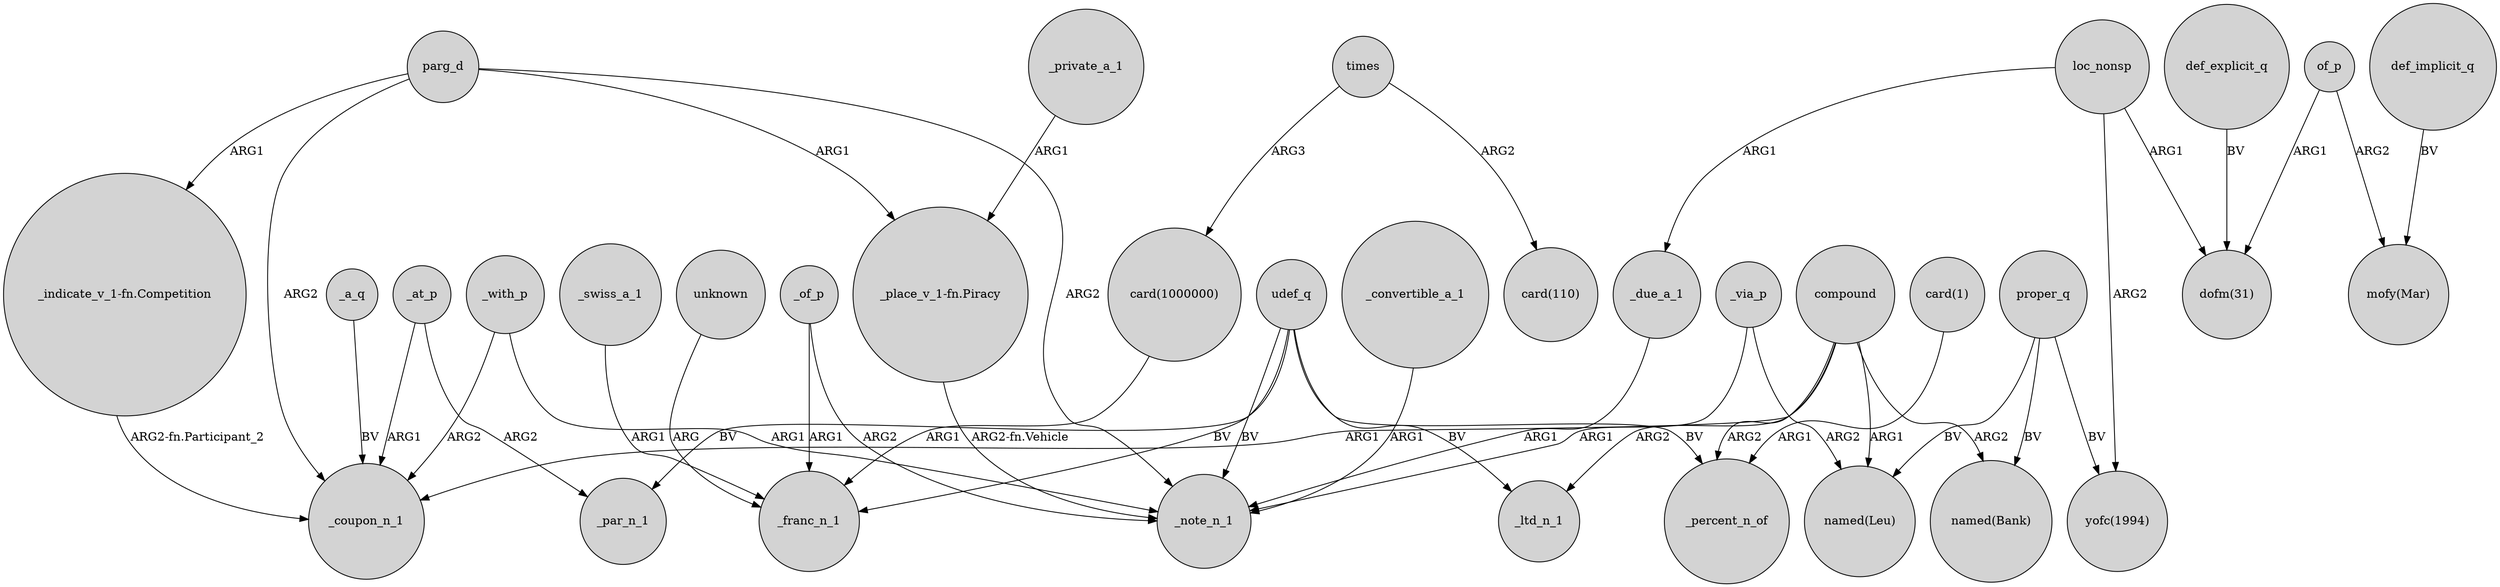 digraph {
	node [shape=circle style=filled]
	compound -> _coupon_n_1 [label=ARG1]
	_at_p -> _par_n_1 [label=ARG2]
	of_p -> "mofy(Mar)" [label=ARG2]
	def_implicit_q -> "mofy(Mar)" [label=BV]
	_swiss_a_1 -> _franc_n_1 [label=ARG1]
	"card(1000000)" -> _franc_n_1 [label=ARG1]
	parg_d -> "_indicate_v_1-fn.Competition" [label=ARG1]
	loc_nonsp -> "yofc(1994)" [label=ARG2]
	times -> "card(1000000)" [label=ARG3]
	of_p -> "dofm(31)" [label=ARG1]
	_a_q -> _coupon_n_1 [label=BV]
	parg_d -> "_place_v_1-fn.Piracy" [label=ARG1]
	parg_d -> _note_n_1 [label=ARG2]
	_via_p -> _note_n_1 [label=ARG1]
	_via_p -> "named(Leu)" [label=ARG2]
	proper_q -> "named(Leu)" [label=BV]
	_at_p -> _coupon_n_1 [label=ARG1]
	udef_q -> _franc_n_1 [label=BV]
	udef_q -> _percent_n_of [label=BV]
	unknown -> _franc_n_1 [label=ARG]
	compound -> _percent_n_of [label=ARG2]
	udef_q -> _par_n_1 [label=BV]
	_convertible_a_1 -> _note_n_1 [label=ARG1]
	udef_q -> _note_n_1 [label=BV]
	_of_p -> _franc_n_1 [label=ARG1]
	parg_d -> _coupon_n_1 [label=ARG2]
	"_place_v_1-fn.Piracy" -> _note_n_1 [label="ARG2-fn.Vehicle"]
	def_explicit_q -> "dofm(31)" [label=BV]
	compound -> _ltd_n_1 [label=ARG2]
	_with_p -> _note_n_1 [label=ARG1]
	loc_nonsp -> _due_a_1 [label=ARG1]
	_due_a_1 -> _note_n_1 [label=ARG1]
	"card(1)" -> _percent_n_of [label=ARG1]
	compound -> "named(Bank)" [label=ARG2]
	"_indicate_v_1-fn.Competition" -> _coupon_n_1 [label="ARG2-fn.Participant_2"]
	_private_a_1 -> "_place_v_1-fn.Piracy" [label=ARG1]
	udef_q -> _ltd_n_1 [label=BV]
	loc_nonsp -> "dofm(31)" [label=ARG1]
	times -> "card(110)" [label=ARG2]
	compound -> "named(Leu)" [label=ARG1]
	_of_p -> _note_n_1 [label=ARG2]
	_with_p -> _coupon_n_1 [label=ARG2]
	proper_q -> "yofc(1994)" [label=BV]
	proper_q -> "named(Bank)" [label=BV]
}
